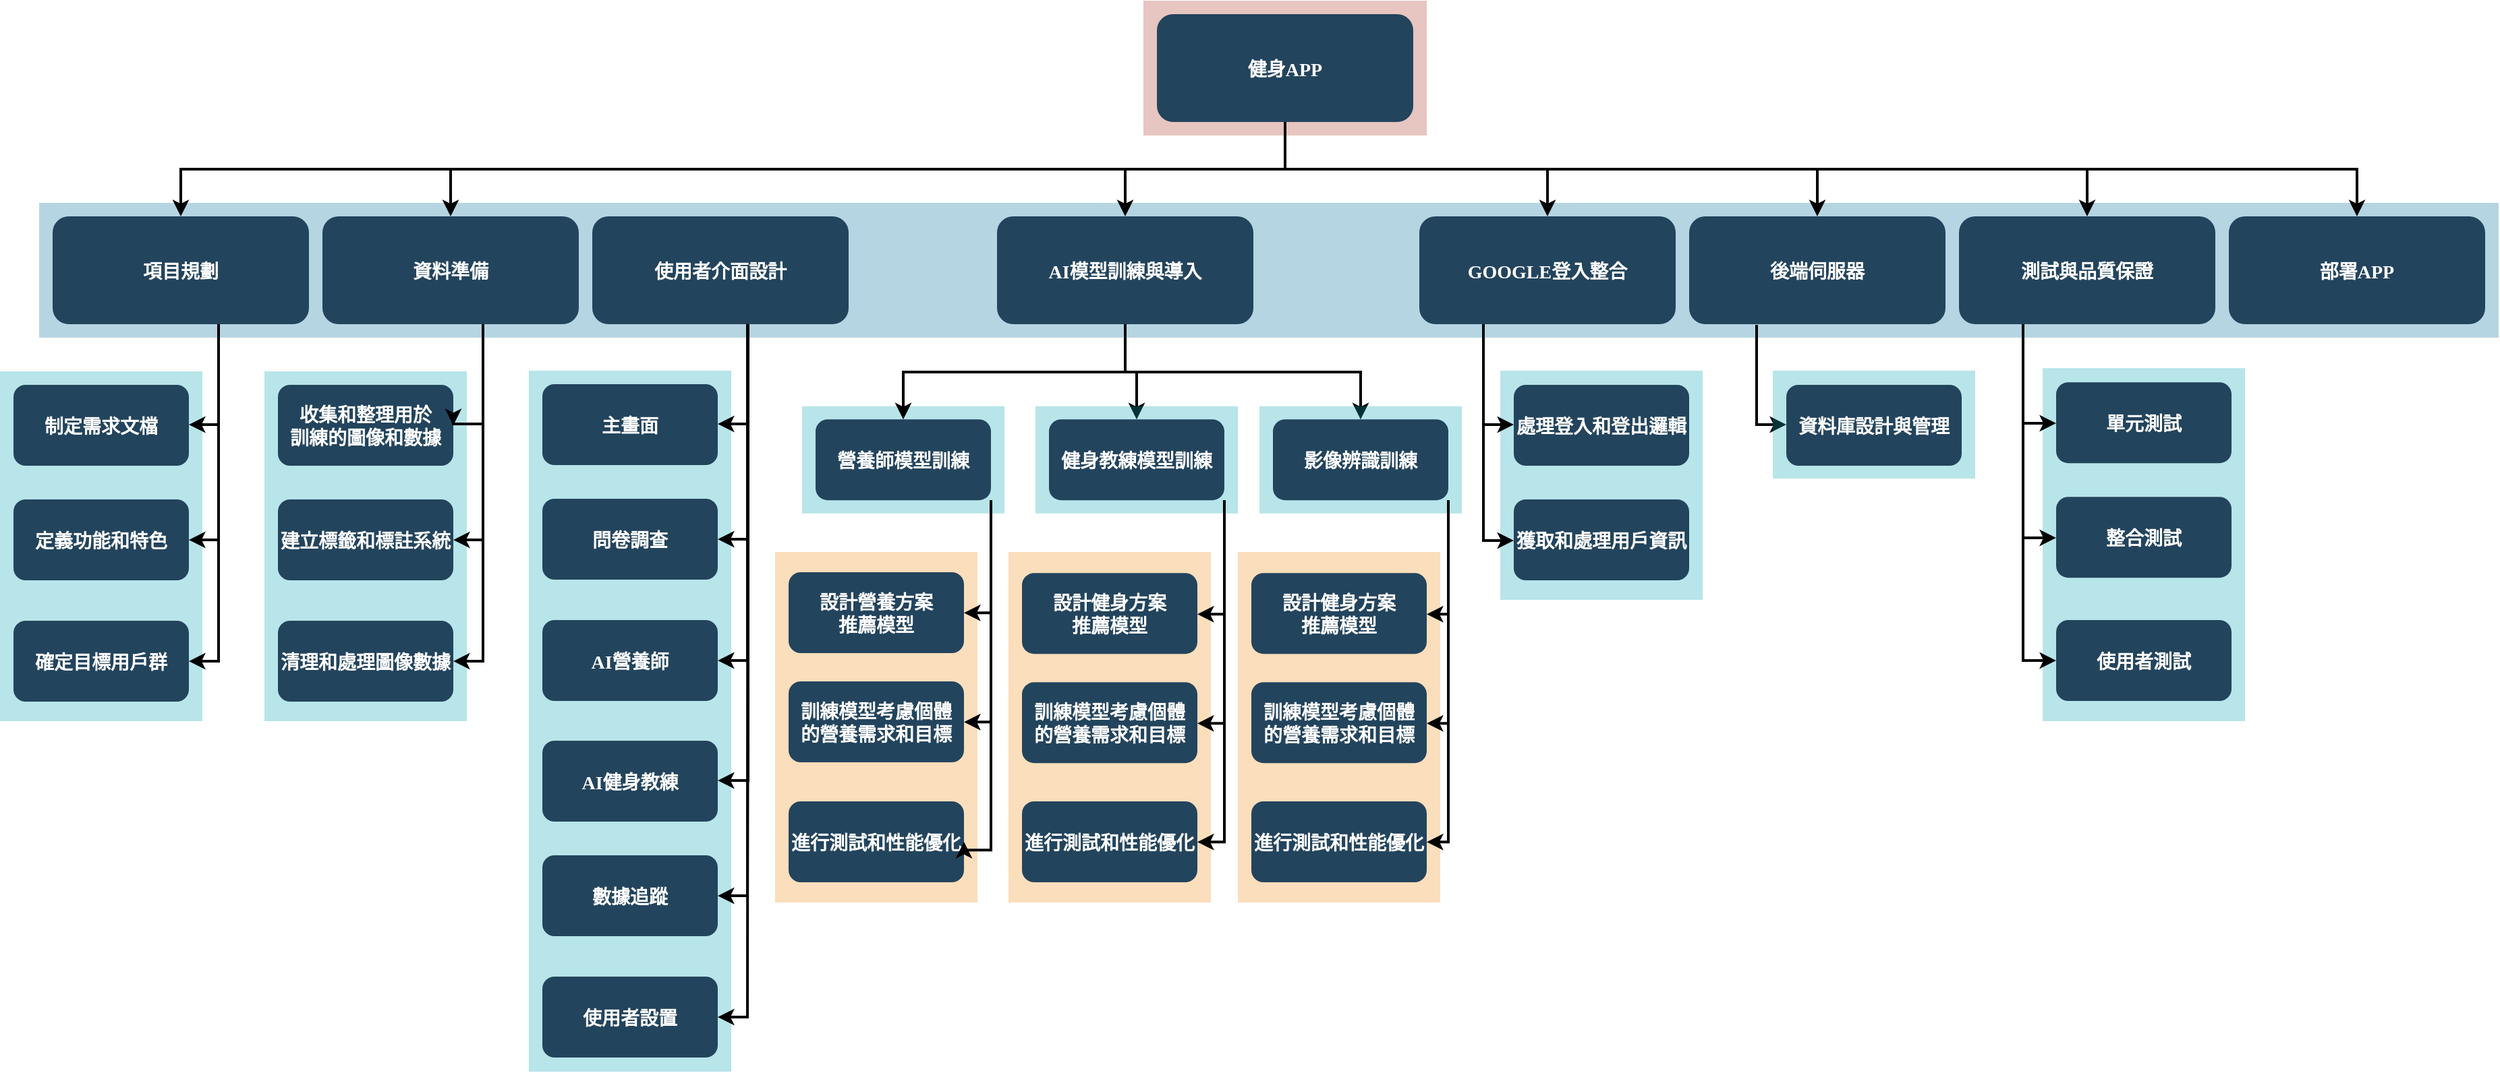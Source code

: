 <mxfile version="22.1.12" type="github">
  <diagram name="Page-1" id="2c0d36ab-eaac-3732-788b-9136903baeff">
    <mxGraphModel dx="2093" dy="1034" grid="1" gridSize="10" guides="1" tooltips="1" connect="1" arrows="1" fold="1" page="1" pageScale="1.5" pageWidth="1169" pageHeight="827" background="none" math="0" shadow="0">
      <root>
        <mxCell id="0" />
        <mxCell id="1" parent="0" />
        <mxCell id="mr97MAXbSIuRlWpQxelZ-235" value="" style="fillColor=#12AAB5;strokeColor=none;opacity=30;" vertex="1" parent="1">
          <mxGeometry x="1532" y="448.12" width="150" height="261.88" as="geometry" />
        </mxCell>
        <mxCell id="mr97MAXbSIuRlWpQxelZ-191" value="" style="fillColor=#12AAB5;strokeColor=none;opacity=30;" vertex="1" parent="1">
          <mxGeometry x="1130" y="450" width="150" height="170" as="geometry" />
        </mxCell>
        <mxCell id="mr97MAXbSIuRlWpQxelZ-189" value="" style="fillColor=#12AAB5;strokeColor=none;opacity=30;" vertex="1" parent="1">
          <mxGeometry x="612.5" y="476.37" width="150" height="79.5" as="geometry" />
        </mxCell>
        <mxCell id="mr97MAXbSIuRlWpQxelZ-143" value="" style="fillColor=#12AAB5;strokeColor=none;opacity=30;" vertex="1" parent="1">
          <mxGeometry x="214" y="450.5" width="150" height="259.5" as="geometry" />
        </mxCell>
        <mxCell id="123" value="" style="fillColor=#AE4132;strokeColor=none;opacity=30;" parent="1" vertex="1">
          <mxGeometry x="865.5" y="175.5" width="210" height="100.0" as="geometry" />
        </mxCell>
        <mxCell id="122" value="" style="fillColor=#10739E;strokeColor=none;opacity=30;" parent="1" vertex="1">
          <mxGeometry x="47" y="325.5" width="1823" height="100" as="geometry" />
        </mxCell>
        <mxCell id="117" value="" style="fillColor=#F2931E;strokeColor=none;opacity=30;" parent="1" vertex="1">
          <mxGeometry x="592.5" y="584.5" width="150" height="260" as="geometry" />
        </mxCell>
        <mxCell id="108" value="" style="fillColor=#12AAB5;strokeColor=none;opacity=30;" parent="1" vertex="1">
          <mxGeometry x="18" y="450.5" width="150" height="259.5" as="geometry" />
        </mxCell>
        <mxCell id="mr97MAXbSIuRlWpQxelZ-128" style="edgeStyle=elbowEdgeStyle;elbow=vertical;strokeWidth=2;rounded=0" edge="1" parent="1" source="2" target="mr97MAXbSIuRlWpQxelZ-123">
          <mxGeometry relative="1" as="geometry" />
        </mxCell>
        <mxCell id="mr97MAXbSIuRlWpQxelZ-159" style="edgeStyle=elbowEdgeStyle;shape=connector;rounded=0;orthogonalLoop=1;jettySize=auto;elbow=vertical;html=1;exitX=0.5;exitY=1;exitDx=0;exitDy=0;labelBackgroundColor=default;strokeColor=default;strokeWidth=2;align=center;verticalAlign=middle;fontFamily=Helvetica;fontSize=11;fontColor=default;endArrow=classic;" edge="1" parent="1" source="2" target="mr97MAXbSIuRlWpQxelZ-124">
          <mxGeometry relative="1" as="geometry" />
        </mxCell>
        <mxCell id="mr97MAXbSIuRlWpQxelZ-160" style="edgeStyle=elbowEdgeStyle;shape=connector;rounded=0;orthogonalLoop=1;jettySize=auto;elbow=vertical;html=1;exitX=0.5;exitY=1;exitDx=0;exitDy=0;labelBackgroundColor=default;strokeColor=default;strokeWidth=2;align=center;verticalAlign=middle;fontFamily=Helvetica;fontSize=11;fontColor=default;endArrow=classic;" edge="1" parent="1" source="2" target="mr97MAXbSIuRlWpQxelZ-125">
          <mxGeometry relative="1" as="geometry" />
        </mxCell>
        <mxCell id="mr97MAXbSIuRlWpQxelZ-161" style="edgeStyle=elbowEdgeStyle;shape=connector;rounded=0;orthogonalLoop=1;jettySize=auto;elbow=vertical;html=1;exitX=0.5;exitY=1;exitDx=0;exitDy=0;labelBackgroundColor=default;strokeColor=default;strokeWidth=2;align=center;verticalAlign=middle;fontFamily=Helvetica;fontSize=11;fontColor=default;endArrow=classic;" edge="1" parent="1" source="2" target="mr97MAXbSIuRlWpQxelZ-126">
          <mxGeometry relative="1" as="geometry" />
        </mxCell>
        <mxCell id="2" value="健身APP" style="rounded=1;fillColor=#23445D;gradientColor=none;strokeColor=none;fontColor=#FFFFFF;fontStyle=1;fontFamily=Tahoma;fontSize=14" parent="1" vertex="1">
          <mxGeometry x="875.5" y="185.5" width="190" height="80" as="geometry" />
        </mxCell>
        <mxCell id="mr97MAXbSIuRlWpQxelZ-209" style="edgeStyle=elbowEdgeStyle;shape=connector;rounded=0;orthogonalLoop=1;jettySize=auto;elbow=vertical;html=1;exitX=0.5;exitY=1;exitDx=0;exitDy=0;entryX=0.5;entryY=0;entryDx=0;entryDy=0;labelBackgroundColor=default;strokeColor=default;strokeWidth=2;align=center;verticalAlign=middle;fontFamily=Helvetica;fontSize=11;fontColor=default;endArrow=classic;" edge="1" parent="1" source="4" target="mr97MAXbSIuRlWpQxelZ-206">
          <mxGeometry relative="1" as="geometry" />
        </mxCell>
        <mxCell id="mr97MAXbSIuRlWpQxelZ-210" style="edgeStyle=elbowEdgeStyle;shape=connector;rounded=0;orthogonalLoop=1;jettySize=auto;elbow=vertical;html=1;exitX=0.5;exitY=1;exitDx=0;exitDy=0;entryX=0.5;entryY=0;entryDx=0;entryDy=0;labelBackgroundColor=default;strokeColor=default;strokeWidth=2;align=center;verticalAlign=middle;fontFamily=Helvetica;fontSize=11;fontColor=default;endArrow=classic;" edge="1" parent="1" source="4" target="mr97MAXbSIuRlWpQxelZ-187">
          <mxGeometry relative="1" as="geometry" />
        </mxCell>
        <mxCell id="mr97MAXbSIuRlWpQxelZ-223" style="edgeStyle=elbowEdgeStyle;shape=connector;rounded=0;orthogonalLoop=1;jettySize=auto;elbow=vertical;html=1;exitX=0.5;exitY=1;exitDx=0;exitDy=0;labelBackgroundColor=default;strokeColor=default;strokeWidth=2;align=center;verticalAlign=middle;fontFamily=Helvetica;fontSize=11;fontColor=default;endArrow=classic;" edge="1" parent="1" source="4" target="mr97MAXbSIuRlWpQxelZ-222">
          <mxGeometry relative="1" as="geometry" />
        </mxCell>
        <mxCell id="4" value="AI模型訓練與導入" style="rounded=1;fillColor=#23445D;gradientColor=none;strokeColor=none;fontColor=#FFFFFF;fontStyle=1;fontFamily=Tahoma;fontSize=14" parent="1" vertex="1">
          <mxGeometry x="757.0" y="335.5" width="190" height="80" as="geometry" />
        </mxCell>
        <mxCell id="9" value="" style="edgeStyle=elbowEdgeStyle;elbow=vertical;strokeWidth=2;rounded=0" parent="1" source="2" target="4" edge="1">
          <mxGeometry x="337" y="215.5" width="100" height="100" as="geometry">
            <mxPoint x="337" y="315.5" as="sourcePoint" />
            <mxPoint x="437" y="215.5" as="targetPoint" />
          </mxGeometry>
        </mxCell>
        <mxCell id="10" value="使用者介面設計" style="rounded=1;fillColor=#23445D;gradientColor=none;strokeColor=none;fontColor=#FFFFFF;fontStyle=1;fontFamily=Tahoma;fontSize=14" parent="1" vertex="1">
          <mxGeometry x="457" y="335.5" width="190" height="80" as="geometry" />
        </mxCell>
        <mxCell id="12" value="資料準備" style="rounded=1;fillColor=#23445D;gradientColor=none;strokeColor=none;fontColor=#FFFFFF;fontStyle=1;fontFamily=Tahoma;fontSize=14" parent="1" vertex="1">
          <mxGeometry x="257.0" y="335.5" width="190" height="80" as="geometry" />
        </mxCell>
        <mxCell id="13" value="項目規劃" style="rounded=1;fillColor=#23445D;gradientColor=none;strokeColor=none;fontColor=#FFFFFF;fontStyle=1;fontFamily=Tahoma;fontSize=14" parent="1" vertex="1">
          <mxGeometry x="57" y="335.5" width="190" height="80" as="geometry" />
        </mxCell>
        <mxCell id="14" value="制定需求文檔" style="rounded=1;fillColor=#23445D;gradientColor=none;strokeColor=none;fontColor=#FFFFFF;fontStyle=1;fontFamily=Tahoma;fontSize=14" parent="1" vertex="1">
          <mxGeometry x="28" y="460.5" width="130" height="60" as="geometry" />
        </mxCell>
        <mxCell id="16" value="定義功能和特色" style="rounded=1;fillColor=#23445D;gradientColor=none;strokeColor=none;fontColor=#FFFFFF;fontStyle=1;fontFamily=Tahoma;fontSize=14" parent="1" vertex="1">
          <mxGeometry x="28" y="545.5" width="130" height="60" as="geometry" />
        </mxCell>
        <mxCell id="17" value="確定目標用戶群" style="rounded=1;fillColor=#23445D;gradientColor=none;strokeColor=none;fontColor=#FFFFFF;fontStyle=1;fontFamily=Tahoma;fontSize=14" parent="1" vertex="1">
          <mxGeometry x="28" y="635.5" width="130" height="60" as="geometry" />
        </mxCell>
        <mxCell id="25" value="收集和整理用於&#xa;訓練的圖像和數據" style="rounded=1;fillColor=#23445D;gradientColor=none;strokeColor=none;fontColor=#FFFFFF;fontStyle=1;fontFamily=Tahoma;fontSize=14" parent="1" vertex="1">
          <mxGeometry x="224" y="460.5" width="130" height="60" as="geometry" />
        </mxCell>
        <mxCell id="29" value="建立標籤和標註系統" style="rounded=1;fillColor=#23445D;gradientColor=none;strokeColor=none;fontColor=#FFFFFF;fontStyle=1;fontFamily=Tahoma;fontSize=14" parent="1" vertex="1">
          <mxGeometry x="224" y="545.5" width="130" height="60" as="geometry" />
        </mxCell>
        <mxCell id="33" value="清理和處理圖像數據" style="rounded=1;fillColor=#23445D;gradientColor=none;strokeColor=none;fontColor=#FFFFFF;fontStyle=1;fontFamily=Tahoma;fontSize=14" parent="1" vertex="1">
          <mxGeometry x="224" y="635.5" width="130" height="60" as="geometry" />
        </mxCell>
        <mxCell id="59" value="" style="edgeStyle=elbowEdgeStyle;elbow=vertical;strokeWidth=2;rounded=0" parent="1" source="2" target="12" edge="1">
          <mxGeometry x="347" y="225.5" width="100" height="100" as="geometry">
            <mxPoint x="862.0" y="275.5" as="sourcePoint" />
            <mxPoint x="1467.0" y="345.5" as="targetPoint" />
          </mxGeometry>
        </mxCell>
        <mxCell id="61" value="" style="edgeStyle=elbowEdgeStyle;elbow=vertical;strokeWidth=2;rounded=0" parent="1" source="2" target="13" edge="1">
          <mxGeometry x="-23" y="135.5" width="100" height="100" as="geometry">
            <mxPoint x="-23" y="235.5" as="sourcePoint" />
            <mxPoint x="77" y="135.5" as="targetPoint" />
          </mxGeometry>
        </mxCell>
        <mxCell id="62" value="" style="edgeStyle=elbowEdgeStyle;elbow=vertical;strokeWidth=2;rounded=0;entryX=1;entryY=0.5;entryDx=0;entryDy=0;" parent="1" target="14" edge="1">
          <mxGeometry x="-23" y="135.5" width="100" height="100" as="geometry">
            <mxPoint x="180" y="415.5" as="sourcePoint" />
            <mxPoint x="55" y="135.5" as="targetPoint" />
            <Array as="points">
              <mxPoint x="180" y="490" />
            </Array>
          </mxGeometry>
        </mxCell>
        <mxCell id="64" value="" style="edgeStyle=elbowEdgeStyle;elbow=horizontal;strokeWidth=2;rounded=0" parent="1" target="16" edge="1">
          <mxGeometry x="-23" y="135.5" width="100" height="100" as="geometry">
            <mxPoint x="180" y="415.5" as="sourcePoint" />
            <mxPoint x="55" y="135.5" as="targetPoint" />
            <Array as="points">
              <mxPoint x="180" y="435.5" />
            </Array>
          </mxGeometry>
        </mxCell>
        <mxCell id="65" value="" style="edgeStyle=elbowEdgeStyle;elbow=horizontal;strokeWidth=2;rounded=0" parent="1" target="17" edge="1">
          <mxGeometry x="-23" y="135.5" width="100" height="100" as="geometry">
            <mxPoint x="180" y="415.5" as="sourcePoint" />
            <mxPoint x="55" y="135.5" as="targetPoint" />
            <Array as="points">
              <mxPoint x="180" y="475.5" />
            </Array>
          </mxGeometry>
        </mxCell>
        <mxCell id="mr97MAXbSIuRlWpQxelZ-226" style="edgeStyle=elbowEdgeStyle;shape=connector;rounded=0;orthogonalLoop=1;jettySize=auto;elbow=vertical;html=1;exitX=0.25;exitY=1;exitDx=0;exitDy=0;entryX=0;entryY=0.5;entryDx=0;entryDy=0;labelBackgroundColor=default;strokeColor=default;strokeWidth=2;align=center;verticalAlign=middle;fontFamily=Helvetica;fontSize=11;fontColor=default;endArrow=classic;" edge="1" parent="1" source="mr97MAXbSIuRlWpQxelZ-123" target="mr97MAXbSIuRlWpQxelZ-183">
          <mxGeometry relative="1" as="geometry">
            <Array as="points">
              <mxPoint x="1120" y="490" />
            </Array>
          </mxGeometry>
        </mxCell>
        <mxCell id="mr97MAXbSIuRlWpQxelZ-227" style="edgeStyle=elbowEdgeStyle;shape=connector;rounded=0;orthogonalLoop=1;jettySize=auto;elbow=vertical;html=1;exitX=0.25;exitY=1;exitDx=0;exitDy=0;entryX=0;entryY=0.5;entryDx=0;entryDy=0;labelBackgroundColor=default;strokeColor=default;strokeWidth=2;align=center;verticalAlign=middle;fontFamily=Helvetica;fontSize=11;fontColor=default;endArrow=classic;" edge="1" parent="1" source="mr97MAXbSIuRlWpQxelZ-123" target="mr97MAXbSIuRlWpQxelZ-182">
          <mxGeometry relative="1" as="geometry">
            <Array as="points">
              <mxPoint x="1100" y="576" />
            </Array>
          </mxGeometry>
        </mxCell>
        <mxCell id="mr97MAXbSIuRlWpQxelZ-123" value="GOOGLE登入整合" style="rounded=1;fillColor=#23445D;gradientColor=none;strokeColor=none;fontColor=#FFFFFF;fontStyle=1;fontFamily=Tahoma;fontSize=14" vertex="1" parent="1">
          <mxGeometry x="1070.0" y="335.5" width="190" height="80" as="geometry" />
        </mxCell>
        <mxCell id="mr97MAXbSIuRlWpQxelZ-124" value="後端伺服器" style="rounded=1;fillColor=#23445D;gradientColor=none;strokeColor=none;fontColor=#FFFFFF;fontStyle=1;fontFamily=Tahoma;fontSize=14" vertex="1" parent="1">
          <mxGeometry x="1270.0" y="335.5" width="190" height="80" as="geometry" />
        </mxCell>
        <mxCell id="mr97MAXbSIuRlWpQxelZ-238" style="edgeStyle=elbowEdgeStyle;shape=connector;rounded=0;orthogonalLoop=1;jettySize=auto;elbow=vertical;html=1;exitX=0.25;exitY=1;exitDx=0;exitDy=0;entryX=0;entryY=0.5;entryDx=0;entryDy=0;labelBackgroundColor=default;strokeColor=default;strokeWidth=2;align=center;verticalAlign=middle;fontFamily=Helvetica;fontSize=11;fontColor=default;endArrow=classic;" edge="1" parent="1" source="mr97MAXbSIuRlWpQxelZ-125" target="mr97MAXbSIuRlWpQxelZ-181">
          <mxGeometry relative="1" as="geometry">
            <Array as="points">
              <mxPoint x="1510" y="665" />
            </Array>
          </mxGeometry>
        </mxCell>
        <mxCell id="mr97MAXbSIuRlWpQxelZ-239" style="edgeStyle=elbowEdgeStyle;shape=connector;rounded=0;orthogonalLoop=1;jettySize=auto;elbow=vertical;html=1;exitX=0.25;exitY=1;exitDx=0;exitDy=0;entryX=0;entryY=0.5;entryDx=0;entryDy=0;labelBackgroundColor=default;strokeColor=default;strokeWidth=2;align=center;verticalAlign=middle;fontFamily=Helvetica;fontSize=11;fontColor=default;endArrow=classic;" edge="1" parent="1" source="mr97MAXbSIuRlWpQxelZ-125" target="mr97MAXbSIuRlWpQxelZ-236">
          <mxGeometry relative="1" as="geometry">
            <Array as="points">
              <mxPoint x="1518" y="489" />
            </Array>
          </mxGeometry>
        </mxCell>
        <mxCell id="mr97MAXbSIuRlWpQxelZ-240" style="edgeStyle=elbowEdgeStyle;shape=connector;rounded=0;orthogonalLoop=1;jettySize=auto;elbow=vertical;html=1;exitX=0.25;exitY=1;exitDx=0;exitDy=0;entryX=0;entryY=0.5;entryDx=0;entryDy=0;labelBackgroundColor=default;strokeColor=default;strokeWidth=2;align=center;verticalAlign=middle;fontFamily=Helvetica;fontSize=11;fontColor=default;endArrow=classic;" edge="1" parent="1" source="mr97MAXbSIuRlWpQxelZ-125" target="mr97MAXbSIuRlWpQxelZ-237">
          <mxGeometry relative="1" as="geometry">
            <Array as="points">
              <mxPoint x="1518" y="574" />
            </Array>
          </mxGeometry>
        </mxCell>
        <mxCell id="mr97MAXbSIuRlWpQxelZ-125" value="測試與品質保證" style="rounded=1;fillColor=#23445D;gradientColor=none;strokeColor=none;fontColor=#FFFFFF;fontStyle=1;fontFamily=Tahoma;fontSize=14" vertex="1" parent="1">
          <mxGeometry x="1470.0" y="335.5" width="190" height="80" as="geometry" />
        </mxCell>
        <mxCell id="mr97MAXbSIuRlWpQxelZ-126" value="部署APP" style="rounded=1;fillColor=#23445D;gradientColor=none;strokeColor=none;fontColor=#FFFFFF;fontStyle=1;fontFamily=Tahoma;fontSize=14" vertex="1" parent="1">
          <mxGeometry x="1670.0" y="335.5" width="190" height="80" as="geometry" />
        </mxCell>
        <mxCell id="mr97MAXbSIuRlWpQxelZ-140" value="" style="edgeStyle=elbowEdgeStyle;elbow=horizontal;strokeWidth=2;rounded=0" edge="1" parent="1">
          <mxGeometry x="-23" y="135.5" width="100" height="100" as="geometry">
            <mxPoint x="376" y="415.5" as="sourcePoint" />
            <mxPoint x="354" y="665.5" as="targetPoint" />
            <Array as="points">
              <mxPoint x="376" y="475" />
            </Array>
          </mxGeometry>
        </mxCell>
        <mxCell id="mr97MAXbSIuRlWpQxelZ-141" value="" style="edgeStyle=elbowEdgeStyle;elbow=vertical;strokeWidth=2;rounded=0;entryX=1;entryY=0.5;entryDx=0;entryDy=0;" edge="1" parent="1">
          <mxGeometry x="-23" y="135.5" width="100" height="100" as="geometry">
            <mxPoint x="376" y="415.5" as="sourcePoint" />
            <mxPoint x="354" y="490.5" as="targetPoint" />
            <Array as="points">
              <mxPoint x="376" y="489.5" />
            </Array>
          </mxGeometry>
        </mxCell>
        <mxCell id="mr97MAXbSIuRlWpQxelZ-142" value="" style="edgeStyle=elbowEdgeStyle;elbow=horizontal;strokeWidth=2;rounded=0" edge="1" parent="1">
          <mxGeometry x="-23" y="135.5" width="100" height="100" as="geometry">
            <mxPoint x="376" y="415.5" as="sourcePoint" />
            <mxPoint x="354" y="575.5" as="targetPoint" />
            <Array as="points">
              <mxPoint x="376" y="435" />
            </Array>
          </mxGeometry>
        </mxCell>
        <mxCell id="mr97MAXbSIuRlWpQxelZ-145" value="" style="fillColor=#12AAB5;strokeColor=none;opacity=30;" vertex="1" parent="1">
          <mxGeometry x="410" y="450" width="150" height="520" as="geometry" />
        </mxCell>
        <mxCell id="mr97MAXbSIuRlWpQxelZ-146" value="主畫面" style="rounded=1;fillColor=#23445D;gradientColor=none;strokeColor=none;fontColor=#FFFFFF;fontStyle=1;fontFamily=Tahoma;fontSize=14" vertex="1" parent="1">
          <mxGeometry x="420" y="460" width="130" height="60" as="geometry" />
        </mxCell>
        <mxCell id="mr97MAXbSIuRlWpQxelZ-147" value="問卷調查" style="rounded=1;fillColor=#23445D;gradientColor=none;strokeColor=none;fontColor=#FFFFFF;fontStyle=1;fontFamily=Tahoma;fontSize=14" vertex="1" parent="1">
          <mxGeometry x="420" y="545" width="130" height="60" as="geometry" />
        </mxCell>
        <mxCell id="mr97MAXbSIuRlWpQxelZ-148" value="AI營養師" style="rounded=1;fillColor=#23445D;gradientColor=none;strokeColor=none;fontColor=#FFFFFF;fontStyle=1;fontFamily=Tahoma;fontSize=14" vertex="1" parent="1">
          <mxGeometry x="420" y="635" width="130" height="60" as="geometry" />
        </mxCell>
        <mxCell id="mr97MAXbSIuRlWpQxelZ-149" value="" style="edgeStyle=elbowEdgeStyle;elbow=vertical;strokeWidth=2;rounded=0;entryX=1;entryY=0.5;entryDx=0;entryDy=0;" edge="1" target="mr97MAXbSIuRlWpQxelZ-146" parent="1">
          <mxGeometry x="-23" y="135.5" width="100" height="100" as="geometry">
            <mxPoint x="572" y="415.5" as="sourcePoint" />
            <mxPoint x="447" y="135" as="targetPoint" />
            <Array as="points">
              <mxPoint x="572" y="489.5" />
            </Array>
          </mxGeometry>
        </mxCell>
        <mxCell id="mr97MAXbSIuRlWpQxelZ-150" value="" style="edgeStyle=elbowEdgeStyle;elbow=horizontal;strokeWidth=2;rounded=0" edge="1" target="mr97MAXbSIuRlWpQxelZ-147" parent="1">
          <mxGeometry x="-23" y="135.5" width="100" height="100" as="geometry">
            <mxPoint x="572" y="415.5" as="sourcePoint" />
            <mxPoint x="447" y="135" as="targetPoint" />
            <Array as="points">
              <mxPoint x="572" y="435" />
            </Array>
          </mxGeometry>
        </mxCell>
        <mxCell id="mr97MAXbSIuRlWpQxelZ-151" value="" style="edgeStyle=elbowEdgeStyle;elbow=horizontal;strokeWidth=2;rounded=0" edge="1" target="mr97MAXbSIuRlWpQxelZ-148" parent="1">
          <mxGeometry x="-23" y="135.5" width="100" height="100" as="geometry">
            <mxPoint x="572" y="415.5" as="sourcePoint" />
            <mxPoint x="447" y="135" as="targetPoint" />
            <Array as="points">
              <mxPoint x="572" y="475" />
            </Array>
          </mxGeometry>
        </mxCell>
        <mxCell id="mr97MAXbSIuRlWpQxelZ-152" value="" style="edgeStyle=elbowEdgeStyle;elbow=vertical;strokeWidth=2;rounded=0;entryX=1;entryY=0.5;entryDx=0;entryDy=0;exitX=0.75;exitY=1;exitDx=0;exitDy=0;" edge="1" target="mr97MAXbSIuRlWpQxelZ-155" parent="1">
          <mxGeometry x="-23" y="135.5" width="100" height="100" as="geometry">
            <mxPoint x="572.5" y="415.5" as="sourcePoint" />
            <mxPoint x="447" y="399.5" as="targetPoint" />
            <Array as="points">
              <mxPoint x="572" y="754" />
            </Array>
          </mxGeometry>
        </mxCell>
        <mxCell id="mr97MAXbSIuRlWpQxelZ-153" value="" style="edgeStyle=elbowEdgeStyle;elbow=horizontal;strokeWidth=2;rounded=0;exitX=0.75;exitY=1;exitDx=0;exitDy=0;" edge="1" target="mr97MAXbSIuRlWpQxelZ-156" parent="1">
          <mxGeometry x="-23" y="135.5" width="100" height="100" as="geometry">
            <mxPoint x="572.5" y="415.5" as="sourcePoint" />
            <mxPoint x="447" y="399.5" as="targetPoint" />
            <Array as="points">
              <mxPoint x="572" y="699.5" />
            </Array>
          </mxGeometry>
        </mxCell>
        <mxCell id="mr97MAXbSIuRlWpQxelZ-154" value="" style="edgeStyle=elbowEdgeStyle;elbow=horizontal;strokeWidth=2;rounded=0;exitX=0.75;exitY=1;exitDx=0;exitDy=0;" edge="1" target="mr97MAXbSIuRlWpQxelZ-157" parent="1">
          <mxGeometry x="-23" y="135.5" width="100" height="100" as="geometry">
            <mxPoint x="572.5" y="415.5" as="sourcePoint" />
            <mxPoint x="447" y="399.5" as="targetPoint" />
            <Array as="points">
              <mxPoint x="572" y="739.5" />
            </Array>
          </mxGeometry>
        </mxCell>
        <mxCell id="mr97MAXbSIuRlWpQxelZ-155" value="AI健身教練" style="rounded=1;fillColor=#23445D;gradientColor=none;strokeColor=none;fontColor=#FFFFFF;fontStyle=1;fontFamily=Tahoma;fontSize=14" vertex="1" parent="1">
          <mxGeometry x="420" y="724.5" width="130" height="60" as="geometry" />
        </mxCell>
        <mxCell id="mr97MAXbSIuRlWpQxelZ-156" value="數據追蹤" style="rounded=1;fillColor=#23445D;gradientColor=none;strokeColor=none;fontColor=#FFFFFF;fontStyle=1;fontFamily=Tahoma;fontSize=14" vertex="1" parent="1">
          <mxGeometry x="420" y="809.5" width="130" height="60" as="geometry" />
        </mxCell>
        <mxCell id="mr97MAXbSIuRlWpQxelZ-157" value="使用者設置" style="rounded=1;fillColor=#23445D;gradientColor=none;strokeColor=none;fontColor=#FFFFFF;fontStyle=1;fontFamily=Tahoma;fontSize=14" vertex="1" parent="1">
          <mxGeometry x="420" y="899.5" width="130" height="60" as="geometry" />
        </mxCell>
        <mxCell id="mr97MAXbSIuRlWpQxelZ-181" value="使用者測試" style="rounded=1;fillColor=#23445D;gradientColor=none;strokeColor=none;fontColor=#FFFFFF;fontStyle=1;fontFamily=Tahoma;fontSize=14" vertex="1" parent="1">
          <mxGeometry x="1542" y="635" width="130" height="60" as="geometry" />
        </mxCell>
        <mxCell id="mr97MAXbSIuRlWpQxelZ-182" value="獲取和處理用戶資訊" style="rounded=1;fillColor=#23445D;gradientColor=none;strokeColor=none;fontColor=#FFFFFF;fontStyle=1;fontFamily=Tahoma;fontSize=14" vertex="1" parent="1">
          <mxGeometry x="1140" y="545.5" width="130" height="60" as="geometry" />
        </mxCell>
        <mxCell id="mr97MAXbSIuRlWpQxelZ-183" value="處理登入和登出邏輯" style="rounded=1;fillColor=#23445D;gradientColor=none;strokeColor=none;fontColor=#FFFFFF;fontStyle=1;fontFamily=Tahoma;fontSize=14" vertex="1" parent="1">
          <mxGeometry x="1140" y="460.5" width="130" height="60" as="geometry" />
        </mxCell>
        <mxCell id="mr97MAXbSIuRlWpQxelZ-184" value="進行測試和性能優化" style="rounded=1;fillColor=#23445D;gradientColor=none;strokeColor=none;fontColor=#FFFFFF;fontStyle=1;fontFamily=Tahoma;fontSize=14" vertex="1" parent="1">
          <mxGeometry x="602.5" y="769.5" width="130" height="60" as="geometry" />
        </mxCell>
        <mxCell id="mr97MAXbSIuRlWpQxelZ-185" value="訓練模型考慮個體&#xa;的營養需求和目標" style="rounded=1;fillColor=#23445D;gradientColor=none;strokeColor=none;fontColor=#FFFFFF;fontStyle=1;fontFamily=Tahoma;fontSize=14" vertex="1" parent="1">
          <mxGeometry x="602.5" y="680.5" width="130" height="60" as="geometry" />
        </mxCell>
        <mxCell id="mr97MAXbSIuRlWpQxelZ-186" value="設計營養方案&#xa;推薦模型" style="rounded=1;fillColor=#23445D;gradientColor=none;strokeColor=none;fontColor=#FFFFFF;fontStyle=1;fontFamily=Tahoma;fontSize=14" vertex="1" parent="1">
          <mxGeometry x="602.5" y="599.5" width="130" height="60" as="geometry" />
        </mxCell>
        <mxCell id="mr97MAXbSIuRlWpQxelZ-193" style="edgeStyle=elbowEdgeStyle;shape=connector;rounded=0;orthogonalLoop=1;jettySize=auto;elbow=vertical;html=1;exitX=1;exitY=1;exitDx=0;exitDy=0;entryX=1;entryY=0.5;entryDx=0;entryDy=0;labelBackgroundColor=default;strokeColor=default;strokeWidth=2;align=center;verticalAlign=middle;fontFamily=Helvetica;fontSize=11;fontColor=default;endArrow=classic;" edge="1" parent="1" source="mr97MAXbSIuRlWpQxelZ-187" target="mr97MAXbSIuRlWpQxelZ-186">
          <mxGeometry relative="1" as="geometry">
            <Array as="points">
              <mxPoint x="749.5" y="629.62" />
            </Array>
          </mxGeometry>
        </mxCell>
        <mxCell id="mr97MAXbSIuRlWpQxelZ-196" style="edgeStyle=elbowEdgeStyle;shape=connector;rounded=0;orthogonalLoop=1;jettySize=auto;elbow=vertical;html=1;exitX=1;exitY=1;exitDx=0;exitDy=0;entryX=1;entryY=0.5;entryDx=0;entryDy=0;labelBackgroundColor=default;strokeColor=default;strokeWidth=2;align=center;verticalAlign=middle;fontFamily=Helvetica;fontSize=11;fontColor=default;endArrow=classic;" edge="1" parent="1" source="mr97MAXbSIuRlWpQxelZ-187" target="mr97MAXbSIuRlWpQxelZ-185">
          <mxGeometry relative="1" as="geometry">
            <Array as="points">
              <mxPoint x="749.5" y="710.62" />
            </Array>
          </mxGeometry>
        </mxCell>
        <mxCell id="mr97MAXbSIuRlWpQxelZ-197" style="edgeStyle=elbowEdgeStyle;shape=connector;rounded=0;orthogonalLoop=1;jettySize=auto;elbow=vertical;html=1;exitX=1;exitY=1;exitDx=0;exitDy=0;entryX=1;entryY=0.5;entryDx=0;entryDy=0;labelBackgroundColor=default;strokeColor=default;strokeWidth=2;align=center;verticalAlign=middle;fontFamily=Helvetica;fontSize=11;fontColor=default;endArrow=classic;" edge="1" parent="1" source="mr97MAXbSIuRlWpQxelZ-187" target="mr97MAXbSIuRlWpQxelZ-184">
          <mxGeometry relative="1" as="geometry">
            <Array as="points">
              <mxPoint x="749.5" y="805.62" />
            </Array>
          </mxGeometry>
        </mxCell>
        <mxCell id="mr97MAXbSIuRlWpQxelZ-187" value="營養師模型訓練" style="rounded=1;fillColor=#23445D;gradientColor=none;strokeColor=none;fontColor=#FFFFFF;fontStyle=1;fontFamily=Tahoma;fontSize=14" vertex="1" parent="1">
          <mxGeometry x="622.5" y="486.12" width="130" height="60" as="geometry" />
        </mxCell>
        <mxCell id="mr97MAXbSIuRlWpQxelZ-198" value="" style="fillColor=#12AAB5;strokeColor=none;opacity=30;" vertex="1" parent="1">
          <mxGeometry x="785.5" y="476.37" width="150" height="79.5" as="geometry" />
        </mxCell>
        <mxCell id="mr97MAXbSIuRlWpQxelZ-199" value="" style="fillColor=#F2931E;strokeColor=none;opacity=30;" vertex="1" parent="1">
          <mxGeometry x="765.5" y="584.5" width="150" height="260" as="geometry" />
        </mxCell>
        <mxCell id="mr97MAXbSIuRlWpQxelZ-200" value="進行測試和性能優化" style="rounded=1;fillColor=#23445D;gradientColor=none;strokeColor=none;fontColor=#FFFFFF;fontStyle=1;fontFamily=Tahoma;fontSize=14" vertex="1" parent="1">
          <mxGeometry x="775.5" y="769.5" width="130" height="60" as="geometry" />
        </mxCell>
        <mxCell id="mr97MAXbSIuRlWpQxelZ-201" value="訓練模型考慮個體&#xa;的營養需求和目標" style="rounded=1;fillColor=#23445D;gradientColor=none;strokeColor=none;fontColor=#FFFFFF;fontStyle=1;fontFamily=Tahoma;fontSize=14" vertex="1" parent="1">
          <mxGeometry x="775.5" y="681.12" width="130" height="60" as="geometry" />
        </mxCell>
        <mxCell id="mr97MAXbSIuRlWpQxelZ-202" value="設計健身方案&#xa;推薦模型" style="rounded=1;fillColor=#23445D;gradientColor=none;strokeColor=none;fontColor=#FFFFFF;fontStyle=1;fontFamily=Tahoma;fontSize=14" vertex="1" parent="1">
          <mxGeometry x="775.5" y="600.12" width="130" height="60" as="geometry" />
        </mxCell>
        <mxCell id="mr97MAXbSIuRlWpQxelZ-211" style="edgeStyle=elbowEdgeStyle;shape=connector;rounded=0;orthogonalLoop=1;jettySize=auto;elbow=vertical;html=1;exitX=1;exitY=1;exitDx=0;exitDy=0;entryX=1;entryY=0.5;entryDx=0;entryDy=0;labelBackgroundColor=default;strokeColor=default;strokeWidth=2;align=center;verticalAlign=middle;fontFamily=Helvetica;fontSize=11;fontColor=default;endArrow=classic;" edge="1" parent="1" source="mr97MAXbSIuRlWpQxelZ-206" target="mr97MAXbSIuRlWpQxelZ-200">
          <mxGeometry relative="1" as="geometry">
            <Array as="points">
              <mxPoint x="922.5" y="799.62" />
            </Array>
          </mxGeometry>
        </mxCell>
        <mxCell id="mr97MAXbSIuRlWpQxelZ-212" style="edgeStyle=elbowEdgeStyle;shape=connector;rounded=0;orthogonalLoop=1;jettySize=auto;elbow=vertical;html=1;exitX=1;exitY=1;exitDx=0;exitDy=0;entryX=1;entryY=0.5;entryDx=0;entryDy=0;labelBackgroundColor=default;strokeColor=default;strokeWidth=2;align=center;verticalAlign=middle;fontFamily=Helvetica;fontSize=11;fontColor=default;endArrow=classic;" edge="1" parent="1" source="mr97MAXbSIuRlWpQxelZ-206" target="mr97MAXbSIuRlWpQxelZ-201">
          <mxGeometry relative="1" as="geometry">
            <Array as="points">
              <mxPoint x="922.5" y="711.62" />
            </Array>
          </mxGeometry>
        </mxCell>
        <mxCell id="mr97MAXbSIuRlWpQxelZ-213" style="edgeStyle=elbowEdgeStyle;shape=connector;rounded=0;orthogonalLoop=1;jettySize=auto;elbow=vertical;html=1;exitX=1;exitY=1;exitDx=0;exitDy=0;entryX=1;entryY=0.5;entryDx=0;entryDy=0;labelBackgroundColor=default;strokeColor=default;strokeWidth=2;align=center;verticalAlign=middle;fontFamily=Helvetica;fontSize=11;fontColor=default;endArrow=classic;" edge="1" parent="1" source="mr97MAXbSIuRlWpQxelZ-206" target="mr97MAXbSIuRlWpQxelZ-202">
          <mxGeometry relative="1" as="geometry">
            <Array as="points">
              <mxPoint x="922.5" y="630.62" />
            </Array>
          </mxGeometry>
        </mxCell>
        <mxCell id="mr97MAXbSIuRlWpQxelZ-206" value="健身教練模型訓練" style="rounded=1;fillColor=#23445D;gradientColor=none;strokeColor=none;fontColor=#FFFFFF;fontStyle=1;fontFamily=Tahoma;fontSize=14" vertex="1" parent="1">
          <mxGeometry x="795.5" y="486.12" width="130" height="60" as="geometry" />
        </mxCell>
        <mxCell id="mr97MAXbSIuRlWpQxelZ-214" value="" style="fillColor=#12AAB5;strokeColor=none;opacity=30;" vertex="1" parent="1">
          <mxGeometry x="951.5" y="476.37" width="150" height="79.5" as="geometry" />
        </mxCell>
        <mxCell id="mr97MAXbSIuRlWpQxelZ-215" value="" style="fillColor=#F2931E;strokeColor=none;opacity=30;" vertex="1" parent="1">
          <mxGeometry x="935.5" y="584.5" width="150" height="260" as="geometry" />
        </mxCell>
        <mxCell id="mr97MAXbSIuRlWpQxelZ-216" value="進行測試和性能優化" style="rounded=1;fillColor=#23445D;gradientColor=none;strokeColor=none;fontColor=#FFFFFF;fontStyle=1;fontFamily=Tahoma;fontSize=14" vertex="1" parent="1">
          <mxGeometry x="945.5" y="769.5" width="130" height="60" as="geometry" />
        </mxCell>
        <mxCell id="mr97MAXbSIuRlWpQxelZ-217" value="訓練模型考慮個體&#xa;的營養需求和目標" style="rounded=1;fillColor=#23445D;gradientColor=none;strokeColor=none;fontColor=#FFFFFF;fontStyle=1;fontFamily=Tahoma;fontSize=14" vertex="1" parent="1">
          <mxGeometry x="945.5" y="681.12" width="130" height="60" as="geometry" />
        </mxCell>
        <mxCell id="mr97MAXbSIuRlWpQxelZ-218" value="設計健身方案&#xa;推薦模型" style="rounded=1;fillColor=#23445D;gradientColor=none;strokeColor=none;fontColor=#FFFFFF;fontStyle=1;fontFamily=Tahoma;fontSize=14" vertex="1" parent="1">
          <mxGeometry x="945.5" y="600.12" width="130" height="60" as="geometry" />
        </mxCell>
        <mxCell id="mr97MAXbSIuRlWpQxelZ-219" style="edgeStyle=elbowEdgeStyle;shape=connector;rounded=0;orthogonalLoop=1;jettySize=auto;elbow=vertical;html=1;exitX=1;exitY=1;exitDx=0;exitDy=0;entryX=1;entryY=0.5;entryDx=0;entryDy=0;labelBackgroundColor=default;strokeColor=default;strokeWidth=2;align=center;verticalAlign=middle;fontFamily=Helvetica;fontSize=11;fontColor=default;endArrow=classic;" edge="1" source="mr97MAXbSIuRlWpQxelZ-222" target="mr97MAXbSIuRlWpQxelZ-216" parent="1">
          <mxGeometry relative="1" as="geometry">
            <Array as="points">
              <mxPoint x="1088.5" y="799.62" />
            </Array>
          </mxGeometry>
        </mxCell>
        <mxCell id="mr97MAXbSIuRlWpQxelZ-220" style="edgeStyle=elbowEdgeStyle;shape=connector;rounded=0;orthogonalLoop=1;jettySize=auto;elbow=vertical;html=1;exitX=1;exitY=1;exitDx=0;exitDy=0;entryX=1;entryY=0.5;entryDx=0;entryDy=0;labelBackgroundColor=default;strokeColor=default;strokeWidth=2;align=center;verticalAlign=middle;fontFamily=Helvetica;fontSize=11;fontColor=default;endArrow=classic;" edge="1" source="mr97MAXbSIuRlWpQxelZ-222" target="mr97MAXbSIuRlWpQxelZ-217" parent="1">
          <mxGeometry relative="1" as="geometry">
            <Array as="points">
              <mxPoint x="1088.5" y="711.62" />
            </Array>
          </mxGeometry>
        </mxCell>
        <mxCell id="mr97MAXbSIuRlWpQxelZ-221" style="edgeStyle=elbowEdgeStyle;shape=connector;rounded=0;orthogonalLoop=1;jettySize=auto;elbow=vertical;html=1;exitX=1;exitY=1;exitDx=0;exitDy=0;entryX=1;entryY=0.5;entryDx=0;entryDy=0;labelBackgroundColor=default;strokeColor=default;strokeWidth=2;align=center;verticalAlign=middle;fontFamily=Helvetica;fontSize=11;fontColor=default;endArrow=classic;" edge="1" source="mr97MAXbSIuRlWpQxelZ-222" target="mr97MAXbSIuRlWpQxelZ-218" parent="1">
          <mxGeometry relative="1" as="geometry">
            <Array as="points">
              <mxPoint x="1088.5" y="630.62" />
            </Array>
          </mxGeometry>
        </mxCell>
        <mxCell id="mr97MAXbSIuRlWpQxelZ-222" value="影像辨識訓練" style="rounded=1;fillColor=#23445D;gradientColor=none;strokeColor=none;fontColor=#FFFFFF;fontStyle=1;fontFamily=Tahoma;fontSize=14" vertex="1" parent="1">
          <mxGeometry x="961.5" y="486.12" width="130" height="60" as="geometry" />
        </mxCell>
        <mxCell id="mr97MAXbSIuRlWpQxelZ-228" style="edgeStyle=elbowEdgeStyle;shape=connector;rounded=0;orthogonalLoop=1;jettySize=auto;elbow=vertical;html=1;exitX=0.25;exitY=1;exitDx=0;exitDy=0;entryX=0;entryY=0.5;entryDx=0;entryDy=0;labelBackgroundColor=default;strokeColor=default;strokeWidth=2;align=center;verticalAlign=middle;fontFamily=Helvetica;fontSize=11;fontColor=default;endArrow=classic;" edge="1" target="mr97MAXbSIuRlWpQxelZ-231" parent="1">
          <mxGeometry relative="1" as="geometry">
            <mxPoint x="1320" y="416" as="sourcePoint" />
            <Array as="points">
              <mxPoint x="1322" y="490" />
            </Array>
          </mxGeometry>
        </mxCell>
        <mxCell id="mr97MAXbSIuRlWpQxelZ-230" value="" style="fillColor=#12AAB5;strokeColor=none;opacity=30;" vertex="1" parent="1">
          <mxGeometry x="1332" y="450" width="150" height="80" as="geometry" />
        </mxCell>
        <mxCell id="mr97MAXbSIuRlWpQxelZ-231" value="資料庫設計與管理" style="rounded=1;fillColor=#23445D;gradientColor=none;strokeColor=none;fontColor=#FFFFFF;fontStyle=1;fontFamily=Tahoma;fontSize=14" vertex="1" parent="1">
          <mxGeometry x="1342" y="460.5" width="130" height="60" as="geometry" />
        </mxCell>
        <mxCell id="mr97MAXbSIuRlWpQxelZ-236" value="單元測試" style="rounded=1;fillColor=#23445D;gradientColor=none;strokeColor=none;fontColor=#FFFFFF;fontStyle=1;fontFamily=Tahoma;fontSize=14" vertex="1" parent="1">
          <mxGeometry x="1542" y="458.62" width="130" height="60" as="geometry" />
        </mxCell>
        <mxCell id="mr97MAXbSIuRlWpQxelZ-237" value="整合測試" style="rounded=1;fillColor=#23445D;gradientColor=none;strokeColor=none;fontColor=#FFFFFF;fontStyle=1;fontFamily=Tahoma;fontSize=14" vertex="1" parent="1">
          <mxGeometry x="1542" y="543.62" width="130" height="60" as="geometry" />
        </mxCell>
      </root>
    </mxGraphModel>
  </diagram>
</mxfile>
